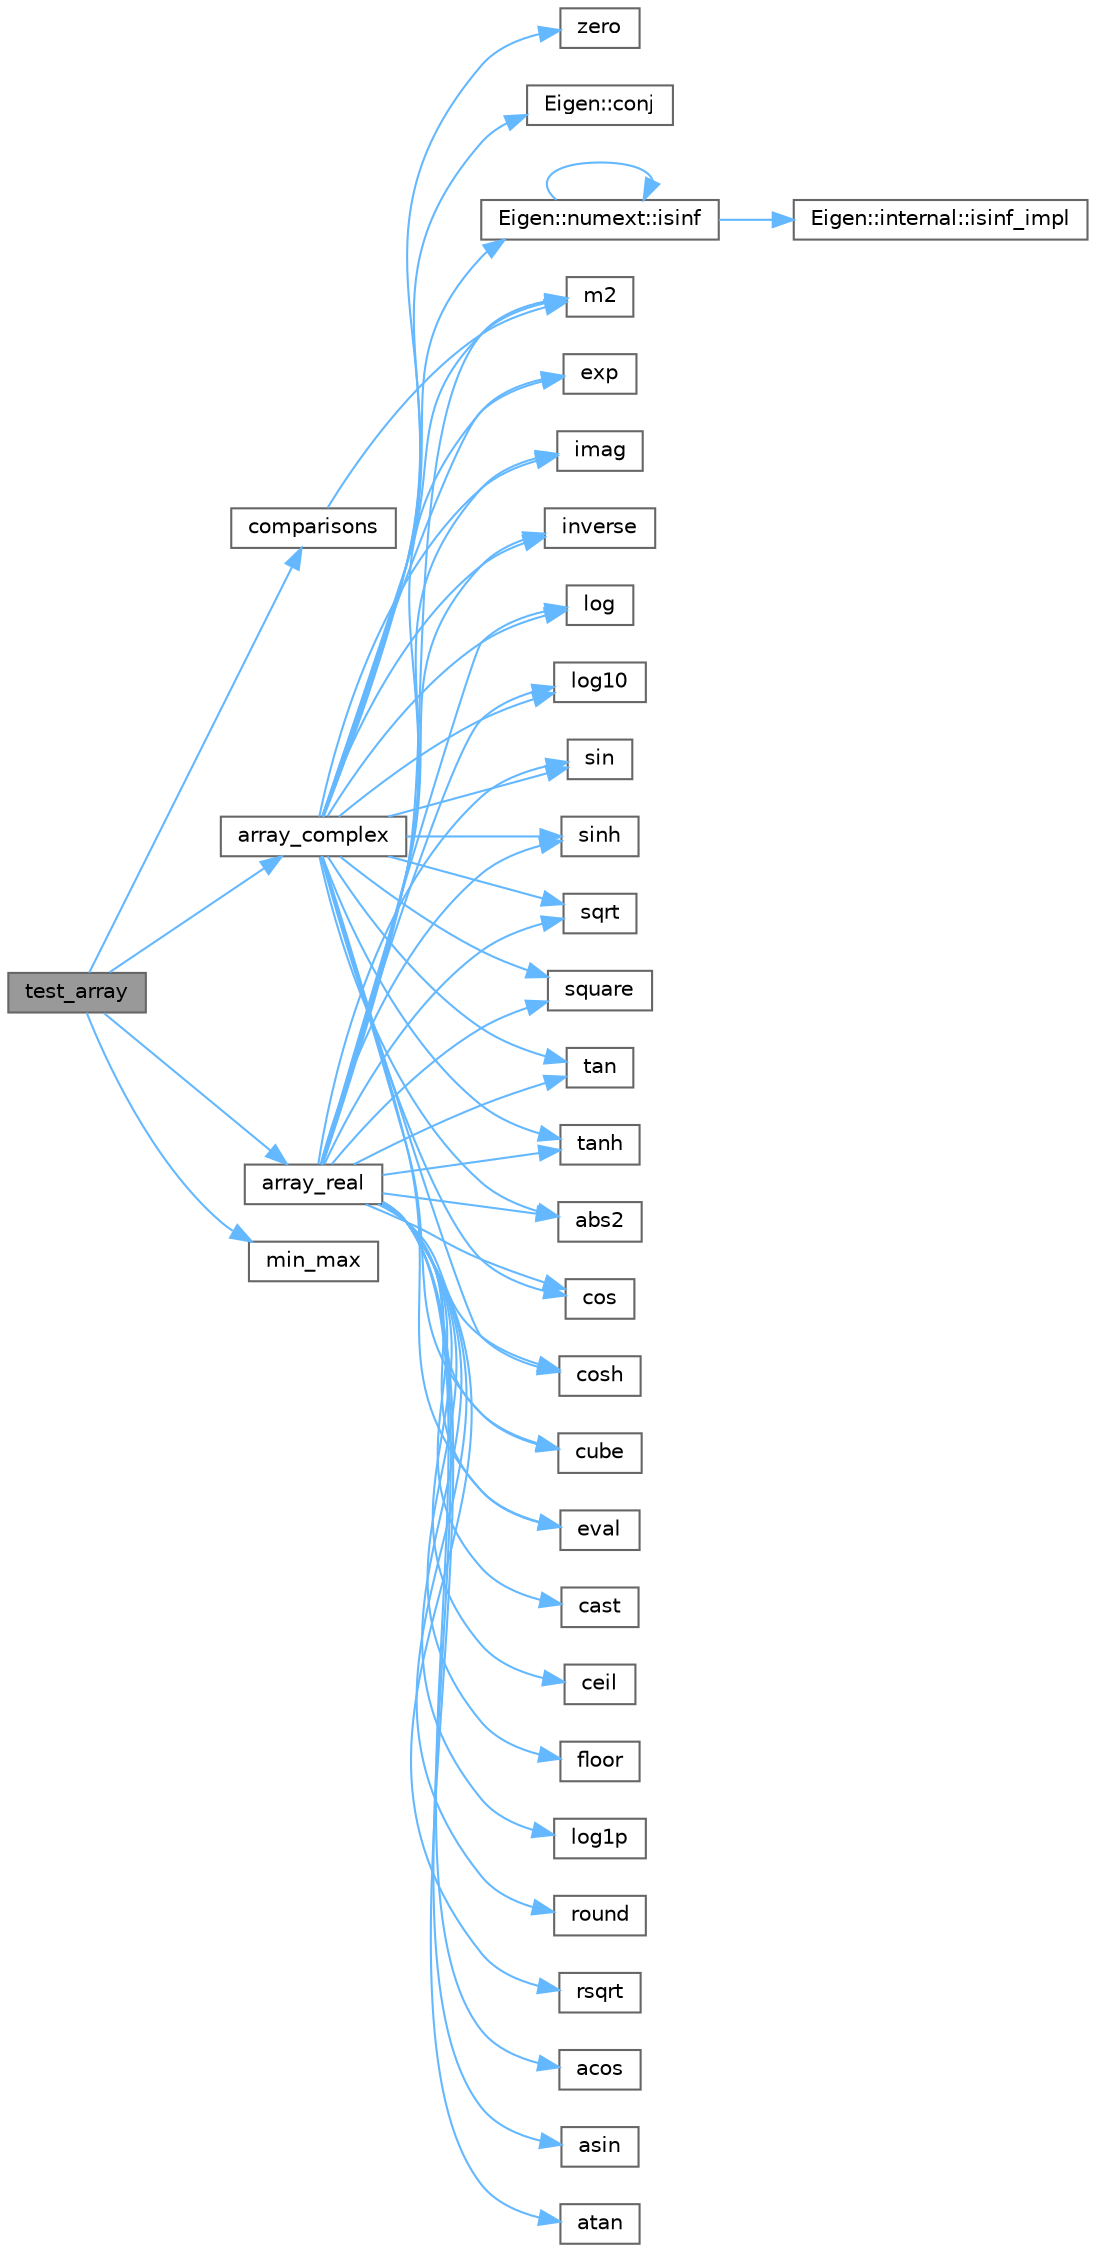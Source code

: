 digraph "test_array"
{
 // LATEX_PDF_SIZE
  bgcolor="transparent";
  edge [fontname=Helvetica,fontsize=10,labelfontname=Helvetica,labelfontsize=10];
  node [fontname=Helvetica,fontsize=10,shape=box,height=0.2,width=0.4];
  rankdir="LR";
  Node1 [id="Node000001",label="test_array",height=0.2,width=0.4,color="gray40", fillcolor="grey60", style="filled", fontcolor="black",tooltip=" "];
  Node1 -> Node2 [id="edge54_Node000001_Node000002",color="steelblue1",style="solid",tooltip=" "];
  Node2 [id="Node000002",label="array_complex",height=0.2,width=0.4,color="grey40", fillcolor="white", style="filled",URL="$array_8cpp.html#a42679ca56b93432f069ffb2f7da98ecd",tooltip=" "];
  Node2 -> Node3 [id="edge55_Node000002_Node000003",color="steelblue1",style="solid",tooltip=" "];
  Node3 [id="Node000003",label="abs2",height=0.2,width=0.4,color="grey40", fillcolor="white", style="filled",URL="$_array_cwise_unary_ops_8h.html#a4921dbe62d034394f6fa7810e8711356",tooltip=" "];
  Node2 -> Node4 [id="edge56_Node000002_Node000004",color="steelblue1",style="solid",tooltip=" "];
  Node4 [id="Node000004",label="Eigen::conj",height=0.2,width=0.4,color="grey40", fillcolor="white", style="filled",URL="$namespace_eigen.html#a065d353fcbff30a8e902d2900a784d45",tooltip=" "];
  Node2 -> Node5 [id="edge57_Node000002_Node000005",color="steelblue1",style="solid",tooltip=" "];
  Node5 [id="Node000005",label="cos",height=0.2,width=0.4,color="grey40", fillcolor="white", style="filled",URL="$_array_cwise_unary_ops_8h.html#a92b03396990b0e9eea0731aa406e31a4",tooltip=" "];
  Node2 -> Node6 [id="edge58_Node000002_Node000006",color="steelblue1",style="solid",tooltip=" "];
  Node6 [id="Node000006",label="cosh",height=0.2,width=0.4,color="grey40", fillcolor="white", style="filled",URL="$_array_cwise_unary_ops_8h.html#ada19e3b661917a4cd32736c1cead1a04",tooltip=" "];
  Node2 -> Node7 [id="edge59_Node000002_Node000007",color="steelblue1",style="solid",tooltip=" "];
  Node7 [id="Node000007",label="cube",height=0.2,width=0.4,color="grey40", fillcolor="white", style="filled",URL="$_array_cwise_unary_ops_8h.html#ad816d4a0c05f21e660e91e9febb1b900",tooltip=" "];
  Node2 -> Node8 [id="edge60_Node000002_Node000008",color="steelblue1",style="solid",tooltip=" "];
  Node8 [id="Node000008",label="eval",height=0.2,width=0.4,color="grey40", fillcolor="white", style="filled",URL="$sparse__permutations_8cpp.html#abf03ad46cd5db5b4eabad69a86a13a6c",tooltip=" "];
  Node2 -> Node9 [id="edge61_Node000002_Node000009",color="steelblue1",style="solid",tooltip=" "];
  Node9 [id="Node000009",label="exp",height=0.2,width=0.4,color="grey40", fillcolor="white", style="filled",URL="$_array_cwise_unary_ops_8h.html#a2500b5d4f377a445cb98d3f1facfa1cf",tooltip=" "];
  Node2 -> Node10 [id="edge62_Node000002_Node000010",color="steelblue1",style="solid",tooltip=" "];
  Node10 [id="Node000010",label="imag",height=0.2,width=0.4,color="grey40", fillcolor="white", style="filled",URL="$_common_cwise_unary_ops_8h.html#a8cc3d2f4413a156b2ec6a3097efd3aa4",tooltip=" "];
  Node2 -> Node11 [id="edge63_Node000002_Node000011",color="steelblue1",style="solid",tooltip=" "];
  Node11 [id="Node000011",label="inverse",height=0.2,width=0.4,color="grey40", fillcolor="white", style="filled",URL="$_array_cwise_unary_ops_8h.html#ab3df1b08b9c073db2a7e61a9b06bb295",tooltip=" "];
  Node2 -> Node12 [id="edge64_Node000002_Node000012",color="steelblue1",style="solid",tooltip=" "];
  Node12 [id="Node000012",label="Eigen::numext::isinf",height=0.2,width=0.4,color="grey40", fillcolor="white", style="filled",URL="$namespace_eigen_1_1numext.html#a2ce5d1f8815ea062b996c2760f1b220c",tooltip=" "];
  Node12 -> Node12 [id="edge65_Node000012_Node000012",color="steelblue1",style="solid",tooltip=" "];
  Node12 -> Node13 [id="edge66_Node000012_Node000013",color="steelblue1",style="solid",tooltip=" "];
  Node13 [id="Node000013",label="Eigen::internal::isinf_impl",height=0.2,width=0.4,color="grey40", fillcolor="white", style="filled",URL="$namespace_eigen_1_1internal.html#a1b81fc41f3836566d6cbc1206c0065cc",tooltip=" "];
  Node2 -> Node14 [id="edge67_Node000002_Node000014",color="steelblue1",style="solid",tooltip=" "];
  Node14 [id="Node000014",label="log",height=0.2,width=0.4,color="grey40", fillcolor="white", style="filled",URL="$_array_cwise_unary_ops_8h.html#a48e72df6412ca98881afcd657352a1d5",tooltip=" "];
  Node2 -> Node15 [id="edge68_Node000002_Node000015",color="steelblue1",style="solid",tooltip=" "];
  Node15 [id="Node000015",label="log10",height=0.2,width=0.4,color="grey40", fillcolor="white", style="filled",URL="$_array_cwise_unary_ops_8h.html#a0c3fefc62276f48a9bb4cd578b3a535d",tooltip=" "];
  Node2 -> Node16 [id="edge69_Node000002_Node000016",color="steelblue1",style="solid",tooltip=" "];
  Node16 [id="Node000016",label="m2",height=0.2,width=0.4,color="grey40", fillcolor="white", style="filled",URL="$_tutorial___map__using_8cpp.html#ab3a01b595d22393ace0d30d5fa299f76",tooltip=" "];
  Node2 -> Node17 [id="edge70_Node000002_Node000017",color="steelblue1",style="solid",tooltip=" "];
  Node17 [id="Node000017",label="sin",height=0.2,width=0.4,color="grey40", fillcolor="white", style="filled",URL="$_array_cwise_unary_ops_8h.html#a9cfb0ea58bd813510a9e2db18a5e49f0",tooltip=" "];
  Node2 -> Node18 [id="edge71_Node000002_Node000018",color="steelblue1",style="solid",tooltip=" "];
  Node18 [id="Node000018",label="sinh",height=0.2,width=0.4,color="grey40", fillcolor="white", style="filled",URL="$_array_cwise_unary_ops_8h.html#a2a79b4dc952416cf485d5f84af4c798e",tooltip=" "];
  Node2 -> Node19 [id="edge72_Node000002_Node000019",color="steelblue1",style="solid",tooltip=" "];
  Node19 [id="Node000019",label="sqrt",height=0.2,width=0.4,color="grey40", fillcolor="white", style="filled",URL="$_array_cwise_unary_ops_8h.html#a656b9217a2fcb6de59dc8d1eb3079cc7",tooltip=" "];
  Node2 -> Node20 [id="edge73_Node000002_Node000020",color="steelblue1",style="solid",tooltip=" "];
  Node20 [id="Node000020",label="square",height=0.2,width=0.4,color="grey40", fillcolor="white", style="filled",URL="$_array_cwise_unary_ops_8h.html#aa1e484838873e960b8c8ba7e066ba837",tooltip=" "];
  Node2 -> Node21 [id="edge74_Node000002_Node000021",color="steelblue1",style="solid",tooltip=" "];
  Node21 [id="Node000021",label="tan",height=0.2,width=0.4,color="grey40", fillcolor="white", style="filled",URL="$_array_cwise_unary_ops_8h.html#a0c32a3874bfc5438d11b75c9f40256d1",tooltip=" "];
  Node2 -> Node22 [id="edge75_Node000002_Node000022",color="steelblue1",style="solid",tooltip=" "];
  Node22 [id="Node000022",label="tanh",height=0.2,width=0.4,color="grey40", fillcolor="white", style="filled",URL="$_array_cwise_unary_ops_8h.html#ad7864d65f1037041e3f06ee1a8a5ae1e",tooltip=" "];
  Node2 -> Node23 [id="edge76_Node000002_Node000023",color="steelblue1",style="solid",tooltip=" "];
  Node23 [id="Node000023",label="zero",height=0.2,width=0.4,color="grey40", fillcolor="white", style="filled",URL="$svd__common_8h.html#a4a86f5596ff1afa9113ff6cc07a60453",tooltip=" "];
  Node1 -> Node24 [id="edge77_Node000001_Node000024",color="steelblue1",style="solid",tooltip=" "];
  Node24 [id="Node000024",label="array_real",height=0.2,width=0.4,color="grey40", fillcolor="white", style="filled",URL="$array_8cpp.html#a12b21dad85caad3597039ebc71399d96",tooltip=" "];
  Node24 -> Node3 [id="edge78_Node000024_Node000003",color="steelblue1",style="solid",tooltip=" "];
  Node24 -> Node25 [id="edge79_Node000024_Node000025",color="steelblue1",style="solid",tooltip=" "];
  Node25 [id="Node000025",label="acos",height=0.2,width=0.4,color="grey40", fillcolor="white", style="filled",URL="$_array_cwise_unary_ops_8h.html#a4ae93c48c742ccd51e0ec59fa85b49bd",tooltip=" "];
  Node24 -> Node26 [id="edge80_Node000024_Node000026",color="steelblue1",style="solid",tooltip=" "];
  Node26 [id="Node000026",label="asin",height=0.2,width=0.4,color="grey40", fillcolor="white", style="filled",URL="$_array_cwise_unary_ops_8h.html#a65b7255208b30e0a3a5a0389b77465db",tooltip=" "];
  Node24 -> Node27 [id="edge81_Node000024_Node000027",color="steelblue1",style="solid",tooltip=" "];
  Node27 [id="Node000027",label="atan",height=0.2,width=0.4,color="grey40", fillcolor="white", style="filled",URL="$_array_cwise_unary_ops_8h.html#aa79a675523a09fa6151004de7a3807d6",tooltip=" "];
  Node24 -> Node28 [id="edge82_Node000024_Node000028",color="steelblue1",style="solid",tooltip=" "];
  Node28 [id="Node000028",label="cast",height=0.2,width=0.4,color="grey40", fillcolor="white", style="filled",URL="$_common_cwise_unary_ops_8h.html#aa89d007196125d10fa7d6e19811aca05",tooltip=" "];
  Node24 -> Node29 [id="edge83_Node000024_Node000029",color="steelblue1",style="solid",tooltip=" "];
  Node29 [id="Node000029",label="ceil",height=0.2,width=0.4,color="grey40", fillcolor="white", style="filled",URL="$_array_cwise_unary_ops_8h.html#a63043b6807e8e10fb1adf4667e3664d2",tooltip=" "];
  Node24 -> Node5 [id="edge84_Node000024_Node000005",color="steelblue1",style="solid",tooltip=" "];
  Node24 -> Node6 [id="edge85_Node000024_Node000006",color="steelblue1",style="solid",tooltip=" "];
  Node24 -> Node7 [id="edge86_Node000024_Node000007",color="steelblue1",style="solid",tooltip=" "];
  Node24 -> Node8 [id="edge87_Node000024_Node000008",color="steelblue1",style="solid",tooltip=" "];
  Node24 -> Node9 [id="edge88_Node000024_Node000009",color="steelblue1",style="solid",tooltip=" "];
  Node24 -> Node30 [id="edge89_Node000024_Node000030",color="steelblue1",style="solid",tooltip=" "];
  Node30 [id="Node000030",label="floor",height=0.2,width=0.4,color="grey40", fillcolor="white", style="filled",URL="$_array_cwise_unary_ops_8h.html#a3230e10964844c34fb73eaccc84dc8a7",tooltip=" "];
  Node24 -> Node10 [id="edge90_Node000024_Node000010",color="steelblue1",style="solid",tooltip=" "];
  Node24 -> Node11 [id="edge91_Node000024_Node000011",color="steelblue1",style="solid",tooltip=" "];
  Node24 -> Node14 [id="edge92_Node000024_Node000014",color="steelblue1",style="solid",tooltip=" "];
  Node24 -> Node15 [id="edge93_Node000024_Node000015",color="steelblue1",style="solid",tooltip=" "];
  Node24 -> Node31 [id="edge94_Node000024_Node000031",color="steelblue1",style="solid",tooltip=" "];
  Node31 [id="Node000031",label="log1p",height=0.2,width=0.4,color="grey40", fillcolor="white", style="filled",URL="$_array_cwise_unary_ops_8h.html#a702d5c93d5ee82111b2be362efc53ec6",tooltip=" "];
  Node24 -> Node16 [id="edge95_Node000024_Node000016",color="steelblue1",style="solid",tooltip=" "];
  Node24 -> Node32 [id="edge96_Node000024_Node000032",color="steelblue1",style="solid",tooltip=" "];
  Node32 [id="Node000032",label="round",height=0.2,width=0.4,color="grey40", fillcolor="white", style="filled",URL="$_array_cwise_unary_ops_8h.html#ac805f9c4e64d7f48898ac876c0a541e7",tooltip=" "];
  Node24 -> Node33 [id="edge97_Node000024_Node000033",color="steelblue1",style="solid",tooltip=" "];
  Node33 [id="Node000033",label="rsqrt",height=0.2,width=0.4,color="grey40", fillcolor="white", style="filled",URL="$_array_cwise_unary_ops_8h.html#ac9f51aed5c36ba21083e59248fff0a7b",tooltip=" "];
  Node24 -> Node17 [id="edge98_Node000024_Node000017",color="steelblue1",style="solid",tooltip=" "];
  Node24 -> Node18 [id="edge99_Node000024_Node000018",color="steelblue1",style="solid",tooltip=" "];
  Node24 -> Node19 [id="edge100_Node000024_Node000019",color="steelblue1",style="solid",tooltip=" "];
  Node24 -> Node20 [id="edge101_Node000024_Node000020",color="steelblue1",style="solid",tooltip=" "];
  Node24 -> Node21 [id="edge102_Node000024_Node000021",color="steelblue1",style="solid",tooltip=" "];
  Node24 -> Node22 [id="edge103_Node000024_Node000022",color="steelblue1",style="solid",tooltip=" "];
  Node1 -> Node34 [id="edge104_Node000001_Node000034",color="steelblue1",style="solid",tooltip=" "];
  Node34 [id="Node000034",label="comparisons",height=0.2,width=0.4,color="grey40", fillcolor="white", style="filled",URL="$array_8cpp.html#a2015138f6bd7e066554d391732c01132",tooltip=" "];
  Node34 -> Node16 [id="edge105_Node000034_Node000016",color="steelblue1",style="solid",tooltip=" "];
  Node1 -> Node35 [id="edge106_Node000001_Node000035",color="steelblue1",style="solid",tooltip=" "];
  Node35 [id="Node000035",label="min_max",height=0.2,width=0.4,color="grey40", fillcolor="white", style="filled",URL="$array_8cpp.html#a7cdd9fe6557ca3ca889adfa94063452c",tooltip=" "];
}
